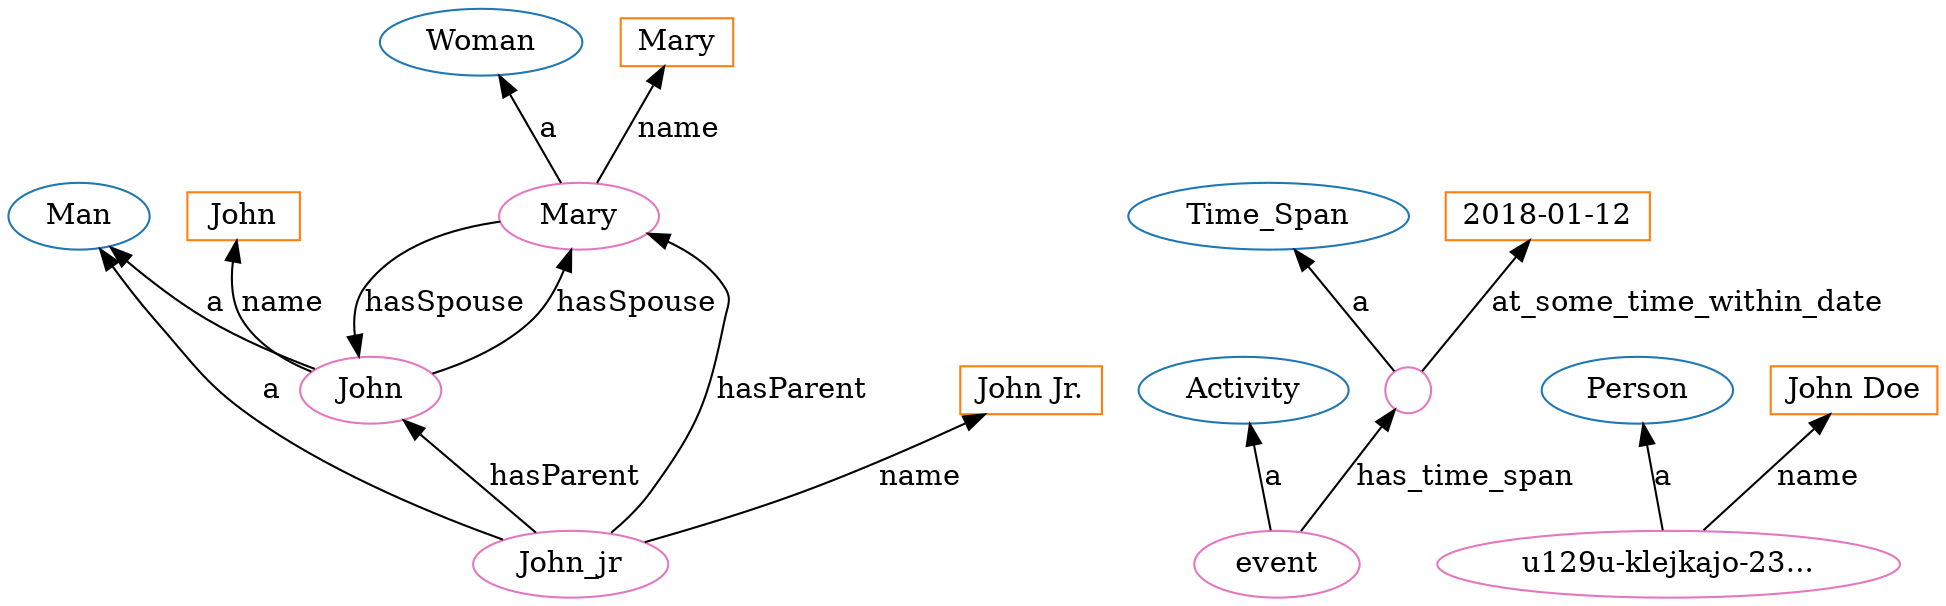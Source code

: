 digraph G {
  rankdir=BT
  node[height=.3]
"http://dig.isi.edu/Man" [fillcolor="#1f77b4" color="#1f77b4" label="Man"]
"http://dig.isi.edu/Time_Span" [fillcolor="#1f77b4" color="#1f77b4" label="Time_Span"]
"http://dig.isi.edu/Activity" [fillcolor="#1f77b4" color="#1f77b4" label="Activity"]
"http://dig.isi.edu/Person" [fillcolor="#1f77b4" color="#1f77b4" label="Person"]
"http://dig.isi.edu/Woman" [fillcolor="#1f77b4" color="#1f77b4" label="Woman"]
"http://dig.isi.edu/Mary" [fillcolor="#e377c2" color="#e377c2" label="Mary"]
"http://dig.isi.edu/John" [fillcolor="#e377c2" color="#e377c2" label="John"]
"http://dig.isi.edu/u129u-klejkajo-2309124u-sajfl" [fillcolor="#e377c2" color="#e377c2" label="u129u-klejkajo-23..."]
"nef0443241e7042779211bd5fb008558cb1" [fillcolor="#e377c2" color="#e377c2" label="" shape="circle"]
"http://dig.isi.edu/John_jr" [fillcolor="#e377c2" color="#e377c2" label="John_jr"]
"http://dig.isi.edu/event" [fillcolor="#e377c2" color="#e377c2" label="event"]
"6aeab983b12746d99ddeef5919765745" [fillcolor="#ff7f0e" color="#ff7f0e" label="John Jr." shape="rect"]
"78b73fcdab81409a8ceb3342ff464036" [fillcolor="#ff7f0e" color="#ff7f0e" label="John" shape="rect"]
"39bdcebb85a94d97be4b54f840c0644c" [fillcolor="#ff7f0e" color="#ff7f0e" label="Mary" shape="rect"]
"dd48cd06de3d4ad4b3f90091f174695c" [fillcolor="#ff7f0e" color="#ff7f0e" label="John Doe" shape="rect"]
"b7c7ff29afbb444fb9c55a552aa8cf3b" [fillcolor="#ff7f0e" color="#ff7f0e" label="2018-01-12" shape="rect"]
  "http://dig.isi.edu/u129u-klejkajo-2309124u-sajfl" -> "dd48cd06de3d4ad4b3f90091f174695c" [label="name"]
  "http://dig.isi.edu/John" -> "http://dig.isi.edu/Man" [label="a"]
  "http://dig.isi.edu/John_jr" -> "http://dig.isi.edu/Mary" [label="hasParent"]
  "http://dig.isi.edu/John_jr" -> "http://dig.isi.edu/Man" [label="a"]
  "http://dig.isi.edu/event" -> "http://dig.isi.edu/Activity" [label="a"]
  "http://dig.isi.edu/John_jr" -> "http://dig.isi.edu/John" [label="hasParent"]
  "http://dig.isi.edu/u129u-klejkajo-2309124u-sajfl" -> "http://dig.isi.edu/Person" [label="a"]
  "nef0443241e7042779211bd5fb008558cb1" -> "http://dig.isi.edu/Time_Span" [label="a"]
  "http://dig.isi.edu/event" -> "nef0443241e7042779211bd5fb008558cb1" [label="has_time_span"]
  "http://dig.isi.edu/John" -> "78b73fcdab81409a8ceb3342ff464036" [label="name"]
  "http://dig.isi.edu/John" -> "http://dig.isi.edu/Mary" [label="hasSpouse"]
  "http://dig.isi.edu/Mary" -> "http://dig.isi.edu/Woman" [label="a"]
  "http://dig.isi.edu/John_jr" -> "6aeab983b12746d99ddeef5919765745" [label="name"]
  "http://dig.isi.edu/Mary" -> "http://dig.isi.edu/John" [label="hasSpouse"]
  "http://dig.isi.edu/Mary" -> "39bdcebb85a94d97be4b54f840c0644c" [label="name"]
  "nef0443241e7042779211bd5fb008558cb1" -> "b7c7ff29afbb444fb9c55a552aa8cf3b" [label="at_some_time_within_date"]
}